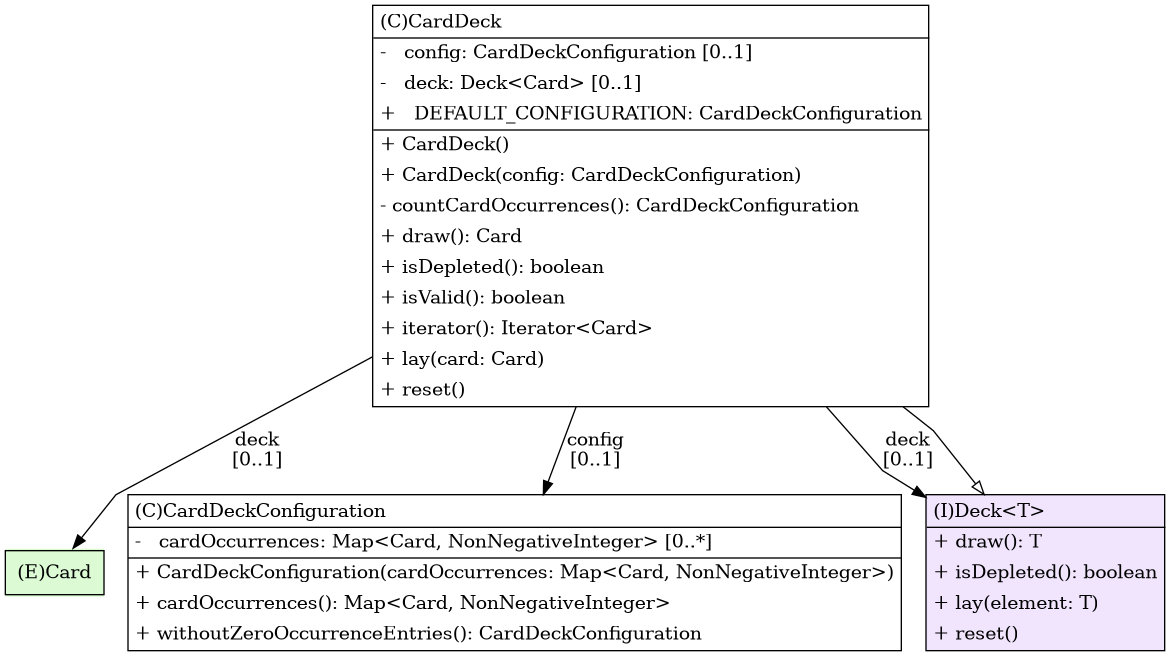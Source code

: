 @startuml

/' diagram meta data start
config=StructureConfiguration;
{
  "projectClassification": {
    "searchMode": "OpenProject", // OpenProject, AllProjects
    "includedProjects": "",
    "pathEndKeywords": "*.impl",
    "isClientPath": "",
    "isClientName": "",
    "isTestPath": "",
    "isTestName": "",
    "isMappingPath": "",
    "isMappingName": "",
    "isDataAccessPath": "",
    "isDataAccessName": "",
    "isDataStructurePath": "",
    "isDataStructureName": "",
    "isInterfaceStructuresPath": "",
    "isInterfaceStructuresName": "",
    "isEntryPointPath": "",
    "isEntryPointName": "",
    "treatFinalFieldsAsMandatory": false
  },
  "graphRestriction": {
    "classPackageExcludeFilter": "",
    "classPackageIncludeFilter": "",
    "classNameExcludeFilter": "",
    "classNameIncludeFilter": "",
    "methodNameExcludeFilter": "",
    "methodNameIncludeFilter": "",
    "removeByInheritance": "", // inheritance/annotation based filtering is done in a second step
    "removeByAnnotation": "",
    "removeByClassPackage": "", // cleanup the graph after inheritance/annotation based filtering is done
    "removeByClassName": "",
    "cutMappings": false,
    "cutEnum": false,
    "cutTests": false,
    "cutClient": false,
    "cutDataAccess": false,
    "cutInterfaceStructures": false,
    "cutDataStructures": false,
    "cutGetterAndSetter": false,
    "cutConstructors": false
  },
  "graphTraversal": {
    "forwardDepth": 1,
    "backwardDepth": 0,
    "classPackageExcludeFilter": "",
    "classPackageIncludeFilter": "",
    "classNameExcludeFilter": "",
    "classNameIncludeFilter": "",
    "methodNameExcludeFilter": "",
    "methodNameIncludeFilter": "",
    "hideMappings": false,
    "hideDataStructures": false,
    "hidePrivateMethods": false,
    "hideInterfaceCalls": false, // indirection: implementation -> interface (is hidden) -> implementation
    "onlyShowApplicationEntryPoints": false, // root node is included
    "useMethodCallsForStructureDiagram": "No" // ForwardOnly, BothDirections, No
  },
  "details": {
    "aggregation": "GroupByClass", // ByClass, GroupByClass, None
    "showClassGenericTypes": true,
    "showMethods": true,
    "showMethodParameterNames": true,
    "showMethodParameterTypes": true,
    "showMethodReturnType": true,
    "showPackageLevels": 0,
    "showDetailedClassStructure": true
  },
  "rootClass": "de.dhbw.karlsruhe.ase.domain.cards.CardDeck",
  "extensionCallbackMethod": "" // qualified.class.name#methodName - signature: public static String method(String)
}
diagram meta data end '/



digraph g {
    rankdir="TB"
    splines=polyline
    

'nodes 
Card1697264569[
	label=<<TABLE BORDER="1" CELLBORDER="0" CELLPADDING="8" CELLSPACING="0">
<TR><TD ALIGN="LEFT" >(E)Card</TD></TR>
</TABLE>>
	style=filled
	margin=0
	shape=plaintext
	fillcolor="#DCFBD5"
];

CardDeck1697264569[
	label=<<TABLE BORDER="1" CELLBORDER="0" CELLPADDING="4" CELLSPACING="0">
<TR><TD ALIGN="LEFT" >(C)CardDeck</TD></TR>
<HR/>
<TR><TD ALIGN="LEFT" >-   config: CardDeckConfiguration [0..1]</TD></TR>
<TR><TD ALIGN="LEFT" >-   deck: Deck&lt;Card&gt; [0..1]</TD></TR>
<TR><TD ALIGN="LEFT" >+   DEFAULT_CONFIGURATION: CardDeckConfiguration</TD></TR>
<HR/>
<TR><TD ALIGN="LEFT" >+ CardDeck()</TD></TR>
<TR><TD ALIGN="LEFT" >+ CardDeck(config: CardDeckConfiguration)</TD></TR>
<TR><TD ALIGN="LEFT" >- countCardOccurrences(): CardDeckConfiguration</TD></TR>
<TR><TD ALIGN="LEFT" >+ draw(): Card</TD></TR>
<TR><TD ALIGN="LEFT" >+ isDepleted(): boolean</TD></TR>
<TR><TD ALIGN="LEFT" >+ isValid(): boolean</TD></TR>
<TR><TD ALIGN="LEFT" >+ iterator(): Iterator&lt;Card&gt;</TD></TR>
<TR><TD ALIGN="LEFT" >+ lay(card: Card)</TD></TR>
<TR><TD ALIGN="LEFT" >+ reset()</TD></TR>
</TABLE>>
	style=filled
	margin=0
	shape=plaintext
	fillcolor="#FFFFFF"
];

CardDeckConfiguration1697264569[
	label=<<TABLE BORDER="1" CELLBORDER="0" CELLPADDING="4" CELLSPACING="0">
<TR><TD ALIGN="LEFT" >(C)CardDeckConfiguration</TD></TR>
<HR/>
<TR><TD ALIGN="LEFT" >-   cardOccurrences: Map&lt;Card, NonNegativeInteger&gt; [0..*]</TD></TR>
<HR/>
<TR><TD ALIGN="LEFT" >+ CardDeckConfiguration(cardOccurrences: Map&lt;Card, NonNegativeInteger&gt;)</TD></TR>
<TR><TD ALIGN="LEFT" >+ cardOccurrences(): Map&lt;Card, NonNegativeInteger&gt;</TD></TR>
<TR><TD ALIGN="LEFT" >+ withoutZeroOccurrenceEntries(): CardDeckConfiguration</TD></TR>
</TABLE>>
	style=filled
	margin=0
	shape=plaintext
	fillcolor="#FFFFFF"
];

Deck1697264569[
	label=<<TABLE BORDER="1" CELLBORDER="0" CELLPADDING="4" CELLSPACING="0">
<TR><TD ALIGN="LEFT" >(I)Deck&lt;T&gt;</TD></TR>
<HR/>
<TR><TD ALIGN="LEFT" >+ draw(): T</TD></TR>
<TR><TD ALIGN="LEFT" >+ isDepleted(): boolean</TD></TR>
<TR><TD ALIGN="LEFT" >+ lay(element: T)</TD></TR>
<TR><TD ALIGN="LEFT" >+ reset()</TD></TR>
</TABLE>>
	style=filled
	margin=0
	shape=plaintext
	fillcolor="#F1E5FD"
];

'edges    
CardDeck1697264569 -> Card1697264569[label="deck
[0..1]"];
CardDeck1697264569 -> CardDeckConfiguration1697264569[label="config
[0..1]"];
CardDeck1697264569 -> Deck1697264569[label="deck
[0..1]"];
Deck1697264569 -> CardDeck1697264569[arrowhead=none, arrowtail=empty, dir=both];
    
}
@enduml
